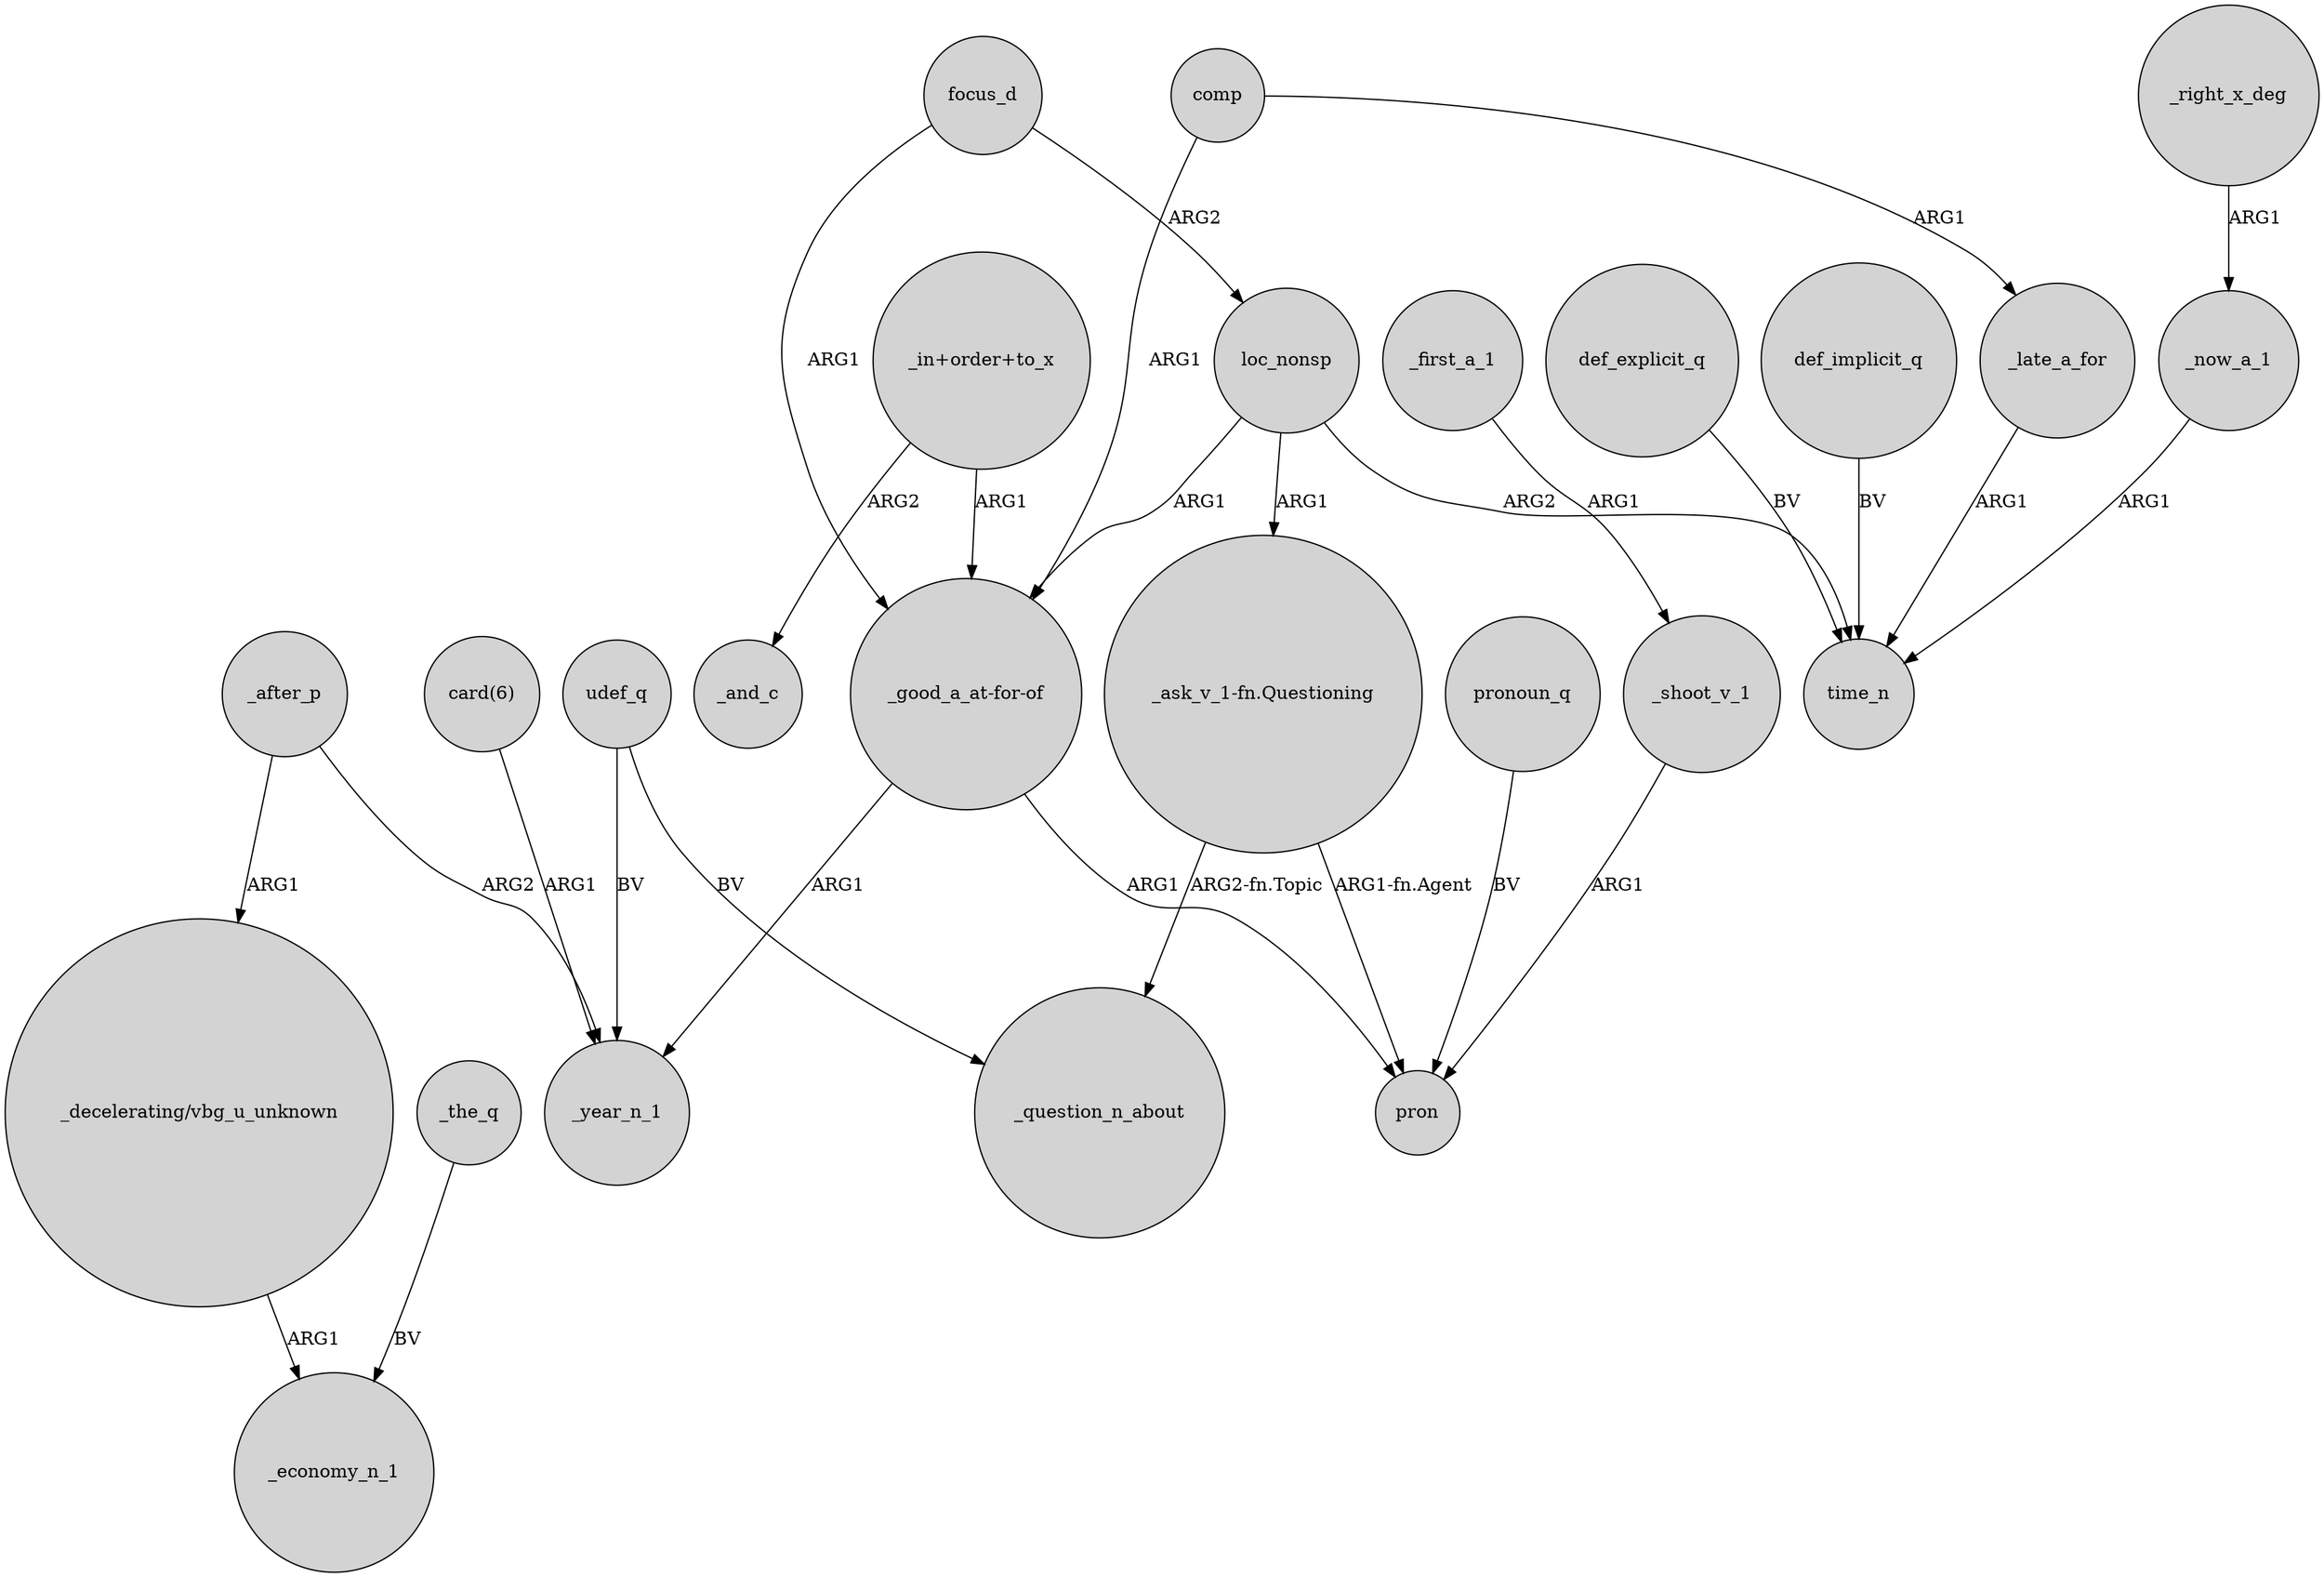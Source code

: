 digraph {
	node [shape=circle style=filled]
	"_decelerating/vbg_u_unknown" -> _economy_n_1 [label=ARG1]
	_shoot_v_1 -> pron [label=ARG1]
	focus_d -> loc_nonsp [label=ARG2]
	comp -> _late_a_for [label=ARG1]
	_first_a_1 -> _shoot_v_1 [label=ARG1]
	def_explicit_q -> time_n [label=BV]
	comp -> "_good_a_at-for-of" [label=ARG1]
	"_in+order+to_x" -> "_good_a_at-for-of" [label=ARG1]
	"_good_a_at-for-of" -> pron [label=ARG1]
	_the_q -> _economy_n_1 [label=BV]
	udef_q -> _question_n_about [label=BV]
	loc_nonsp -> "_ask_v_1-fn.Questioning" [label=ARG1]
	"_ask_v_1-fn.Questioning" -> _question_n_about [label="ARG2-fn.Topic"]
	loc_nonsp -> time_n [label=ARG2]
	pronoun_q -> pron [label=BV]
	_after_p -> _year_n_1 [label=ARG2]
	_right_x_deg -> _now_a_1 [label=ARG1]
	"_ask_v_1-fn.Questioning" -> pron [label="ARG1-fn.Agent"]
	_now_a_1 -> time_n [label=ARG1]
	"card(6)" -> _year_n_1 [label=ARG1]
	focus_d -> "_good_a_at-for-of" [label=ARG1]
	loc_nonsp -> "_good_a_at-for-of" [label=ARG1]
	udef_q -> _year_n_1 [label=BV]
	"_in+order+to_x" -> _and_c [label=ARG2]
	_late_a_for -> time_n [label=ARG1]
	"_good_a_at-for-of" -> _year_n_1 [label=ARG1]
	_after_p -> "_decelerating/vbg_u_unknown" [label=ARG1]
	def_implicit_q -> time_n [label=BV]
}
